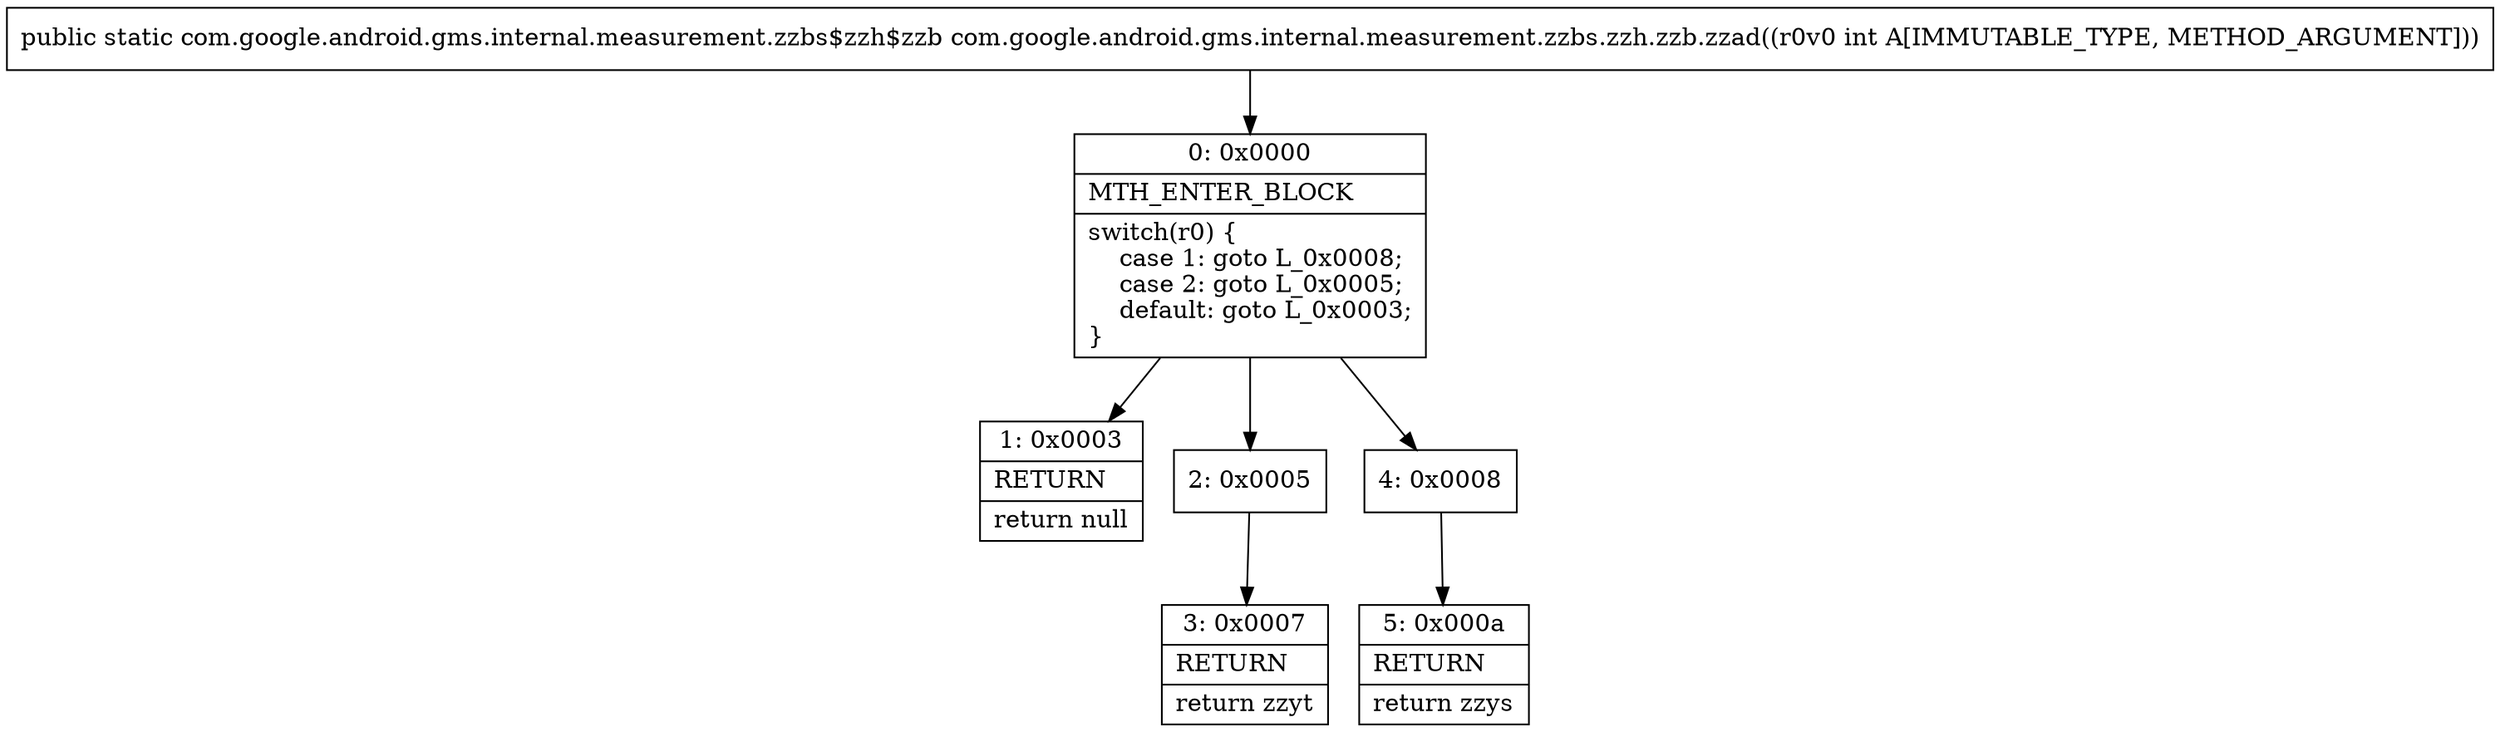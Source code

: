 digraph "CFG forcom.google.android.gms.internal.measurement.zzbs.zzh.zzb.zzad(I)Lcom\/google\/android\/gms\/internal\/measurement\/zzbs$zzh$zzb;" {
Node_0 [shape=record,label="{0\:\ 0x0000|MTH_ENTER_BLOCK\l|switch(r0) \{\l    case 1: goto L_0x0008;\l    case 2: goto L_0x0005;\l    default: goto L_0x0003;\l\}\l}"];
Node_1 [shape=record,label="{1\:\ 0x0003|RETURN\l|return null\l}"];
Node_2 [shape=record,label="{2\:\ 0x0005}"];
Node_3 [shape=record,label="{3\:\ 0x0007|RETURN\l|return zzyt\l}"];
Node_4 [shape=record,label="{4\:\ 0x0008}"];
Node_5 [shape=record,label="{5\:\ 0x000a|RETURN\l|return zzys\l}"];
MethodNode[shape=record,label="{public static com.google.android.gms.internal.measurement.zzbs$zzh$zzb com.google.android.gms.internal.measurement.zzbs.zzh.zzb.zzad((r0v0 int A[IMMUTABLE_TYPE, METHOD_ARGUMENT])) }"];
MethodNode -> Node_0;
Node_0 -> Node_1;
Node_0 -> Node_2;
Node_0 -> Node_4;
Node_2 -> Node_3;
Node_4 -> Node_5;
}

